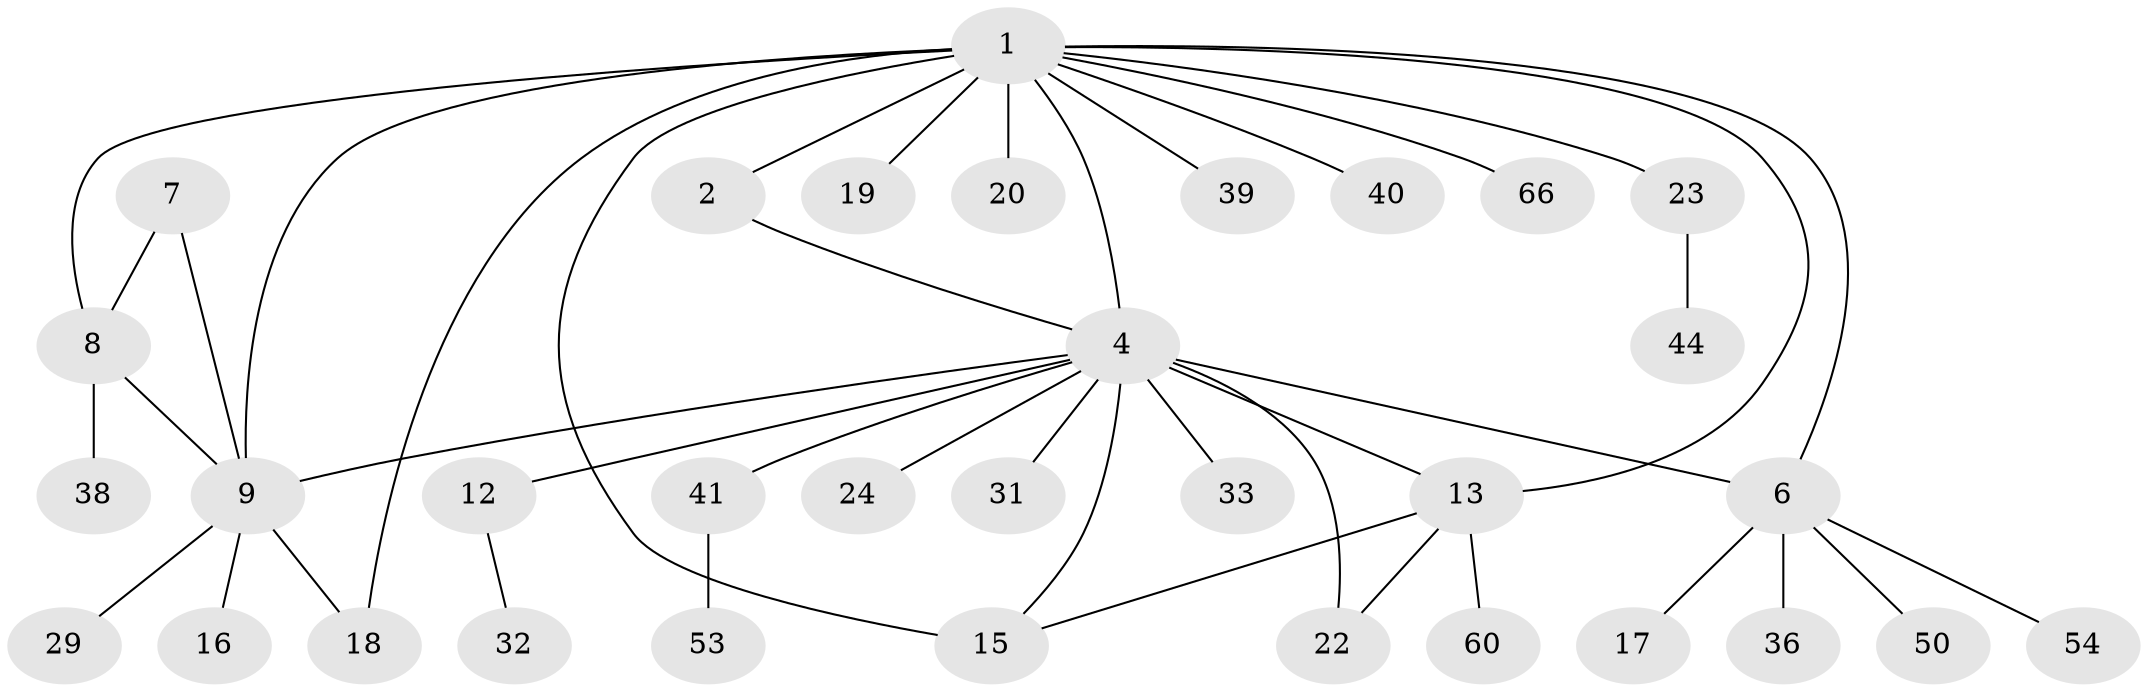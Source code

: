 // original degree distribution, {6: 0.030303030303030304, 3: 0.045454545454545456, 7: 0.030303030303030304, 9: 0.015151515151515152, 2: 0.21212121212121213, 4: 0.045454545454545456, 11: 0.030303030303030304, 5: 0.045454545454545456, 8: 0.015151515151515152, 1: 0.5303030303030303}
// Generated by graph-tools (version 1.1) at 2025/15/03/09/25 04:15:48]
// undirected, 33 vertices, 42 edges
graph export_dot {
graph [start="1"]
  node [color=gray90,style=filled];
  1 [super="+3+47"];
  2;
  4 [super="+30+21+10+64+5"];
  6;
  7;
  8;
  9 [super="+45+49+61"];
  12;
  13 [super="+46"];
  15 [super="+26+62"];
  16;
  17;
  18 [super="+56+43+42"];
  19;
  20;
  22;
  23 [super="+25"];
  24;
  29;
  31;
  32;
  33;
  36;
  38;
  39;
  40;
  41;
  44;
  50;
  53;
  54;
  60;
  66;
  1 -- 2 [weight=2];
  1 -- 9;
  1 -- 23;
  1 -- 66;
  1 -- 4 [weight=2];
  1 -- 6;
  1 -- 39;
  1 -- 8;
  1 -- 40;
  1 -- 13;
  1 -- 15 [weight=2];
  1 -- 18;
  1 -- 19;
  1 -- 20;
  2 -- 4;
  4 -- 6 [weight=2];
  4 -- 9 [weight=2];
  4 -- 41;
  4 -- 33;
  4 -- 12 [weight=2];
  4 -- 24;
  4 -- 31;
  4 -- 22;
  4 -- 13 [weight=2];
  4 -- 15;
  6 -- 17;
  6 -- 36;
  6 -- 50;
  6 -- 54;
  7 -- 8;
  7 -- 9;
  8 -- 9;
  8 -- 38;
  9 -- 16;
  9 -- 18;
  9 -- 29;
  12 -- 32;
  13 -- 15;
  13 -- 22;
  13 -- 60;
  23 -- 44;
  41 -- 53;
}

